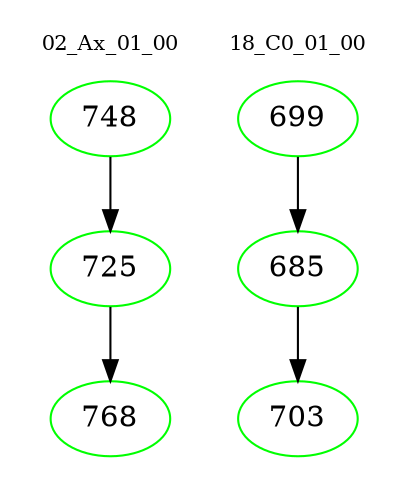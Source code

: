digraph{
subgraph cluster_0 {
color = white
label = "02_Ax_01_00";
fontsize=10;
T0_748 [label="748", color="green"]
T0_748 -> T0_725 [color="black"]
T0_725 [label="725", color="green"]
T0_725 -> T0_768 [color="black"]
T0_768 [label="768", color="green"]
}
subgraph cluster_1 {
color = white
label = "18_C0_01_00";
fontsize=10;
T1_699 [label="699", color="green"]
T1_699 -> T1_685 [color="black"]
T1_685 [label="685", color="green"]
T1_685 -> T1_703 [color="black"]
T1_703 [label="703", color="green"]
}
}
